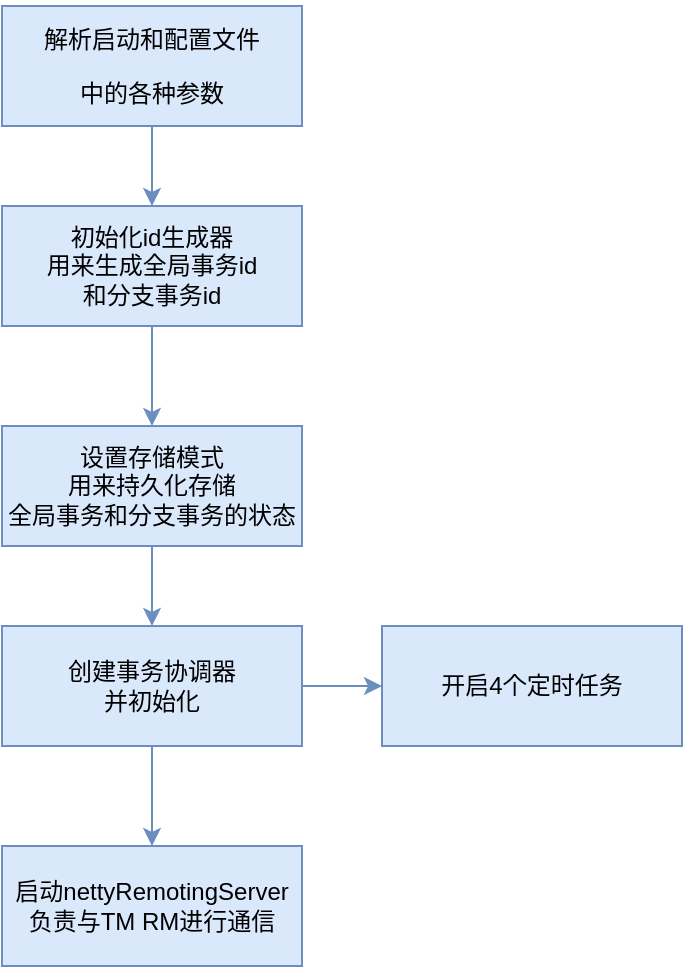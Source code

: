 <mxfile version="15.6.2" type="github">
  <diagram id="KlCVe-mJn3NvVYKLNa_I" name="Page-1">
    <mxGraphModel dx="946" dy="536" grid="1" gridSize="10" guides="1" tooltips="1" connect="1" arrows="1" fold="1" page="1" pageScale="1" pageWidth="827" pageHeight="1169" math="0" shadow="0">
      <root>
        <mxCell id="0" />
        <mxCell id="1" parent="0" />
        <mxCell id="CkDsEo2cQbG5VA-gBr5y-7" value="" style="edgeStyle=orthogonalEdgeStyle;rounded=0;orthogonalLoop=1;jettySize=auto;html=1;fillColor=#dae8fc;strokeColor=#6c8ebf;" parent="1" source="CkDsEo2cQbG5VA-gBr5y-1" target="CkDsEo2cQbG5VA-gBr5y-3" edge="1">
          <mxGeometry relative="1" as="geometry" />
        </mxCell>
        <mxCell id="CkDsEo2cQbG5VA-gBr5y-1" value="&lt;pre&gt;解析启动和配置文件&lt;/pre&gt;&lt;pre&gt;中的各种参数&lt;/pre&gt;" style="rounded=0;whiteSpace=wrap;html=1;fillColor=#dae8fc;strokeColor=#6c8ebf;" parent="1" vertex="1">
          <mxGeometry x="110" y="130" width="150" height="60" as="geometry" />
        </mxCell>
        <mxCell id="CkDsEo2cQbG5VA-gBr5y-8" value="" style="edgeStyle=orthogonalEdgeStyle;rounded=0;orthogonalLoop=1;jettySize=auto;html=1;fillColor=#dae8fc;strokeColor=#6c8ebf;" parent="1" source="CkDsEo2cQbG5VA-gBr5y-3" target="CkDsEo2cQbG5VA-gBr5y-4" edge="1">
          <mxGeometry relative="1" as="geometry" />
        </mxCell>
        <mxCell id="CkDsEo2cQbG5VA-gBr5y-3" value="初始化id生成器&lt;br&gt;用来生成全局事务id&lt;br&gt;和分支事务id" style="rounded=0;whiteSpace=wrap;html=1;fillColor=#dae8fc;strokeColor=#6c8ebf;" parent="1" vertex="1">
          <mxGeometry x="110" y="230" width="150" height="60" as="geometry" />
        </mxCell>
        <mxCell id="CkDsEo2cQbG5VA-gBr5y-9" value="" style="edgeStyle=orthogonalEdgeStyle;rounded=0;orthogonalLoop=1;jettySize=auto;html=1;fillColor=#dae8fc;strokeColor=#6c8ebf;" parent="1" source="CkDsEo2cQbG5VA-gBr5y-4" target="CkDsEo2cQbG5VA-gBr5y-5" edge="1">
          <mxGeometry relative="1" as="geometry" />
        </mxCell>
        <mxCell id="CkDsEo2cQbG5VA-gBr5y-4" value="设置存储模式&lt;br&gt;用来持久化存储&lt;br&gt;全局事务和分支事务的状态" style="rounded=0;whiteSpace=wrap;html=1;fillColor=#dae8fc;strokeColor=#6c8ebf;" parent="1" vertex="1">
          <mxGeometry x="110" y="340" width="150" height="60" as="geometry" />
        </mxCell>
        <mxCell id="CkDsEo2cQbG5VA-gBr5y-10" value="" style="edgeStyle=orthogonalEdgeStyle;rounded=0;orthogonalLoop=1;jettySize=auto;html=1;fillColor=#dae8fc;strokeColor=#6c8ebf;" parent="1" source="CkDsEo2cQbG5VA-gBr5y-5" target="CkDsEo2cQbG5VA-gBr5y-6" edge="1">
          <mxGeometry relative="1" as="geometry" />
        </mxCell>
        <mxCell id="CkDsEo2cQbG5VA-gBr5y-12" value="" style="edgeStyle=orthogonalEdgeStyle;rounded=0;orthogonalLoop=1;jettySize=auto;html=1;fillColor=#dae8fc;strokeColor=#6c8ebf;" parent="1" source="CkDsEo2cQbG5VA-gBr5y-5" target="CkDsEo2cQbG5VA-gBr5y-11" edge="1">
          <mxGeometry relative="1" as="geometry" />
        </mxCell>
        <mxCell id="CkDsEo2cQbG5VA-gBr5y-5" value="创建事务协调器&lt;br&gt;并初始化" style="rounded=0;whiteSpace=wrap;html=1;fillColor=#dae8fc;strokeColor=#6c8ebf;" parent="1" vertex="1">
          <mxGeometry x="110" y="440" width="150" height="60" as="geometry" />
        </mxCell>
        <mxCell id="CkDsEo2cQbG5VA-gBr5y-6" value="启动nettyRemotingServer&lt;br&gt;负责与TM RM进行通信" style="rounded=0;whiteSpace=wrap;html=1;fillColor=#dae8fc;strokeColor=#6c8ebf;" parent="1" vertex="1">
          <mxGeometry x="110" y="550" width="150" height="60" as="geometry" />
        </mxCell>
        <mxCell id="CkDsEo2cQbG5VA-gBr5y-11" value="开启4个定时任务" style="rounded=0;whiteSpace=wrap;html=1;fillColor=#dae8fc;strokeColor=#6c8ebf;" parent="1" vertex="1">
          <mxGeometry x="300" y="440" width="150" height="60" as="geometry" />
        </mxCell>
      </root>
    </mxGraphModel>
  </diagram>
</mxfile>
